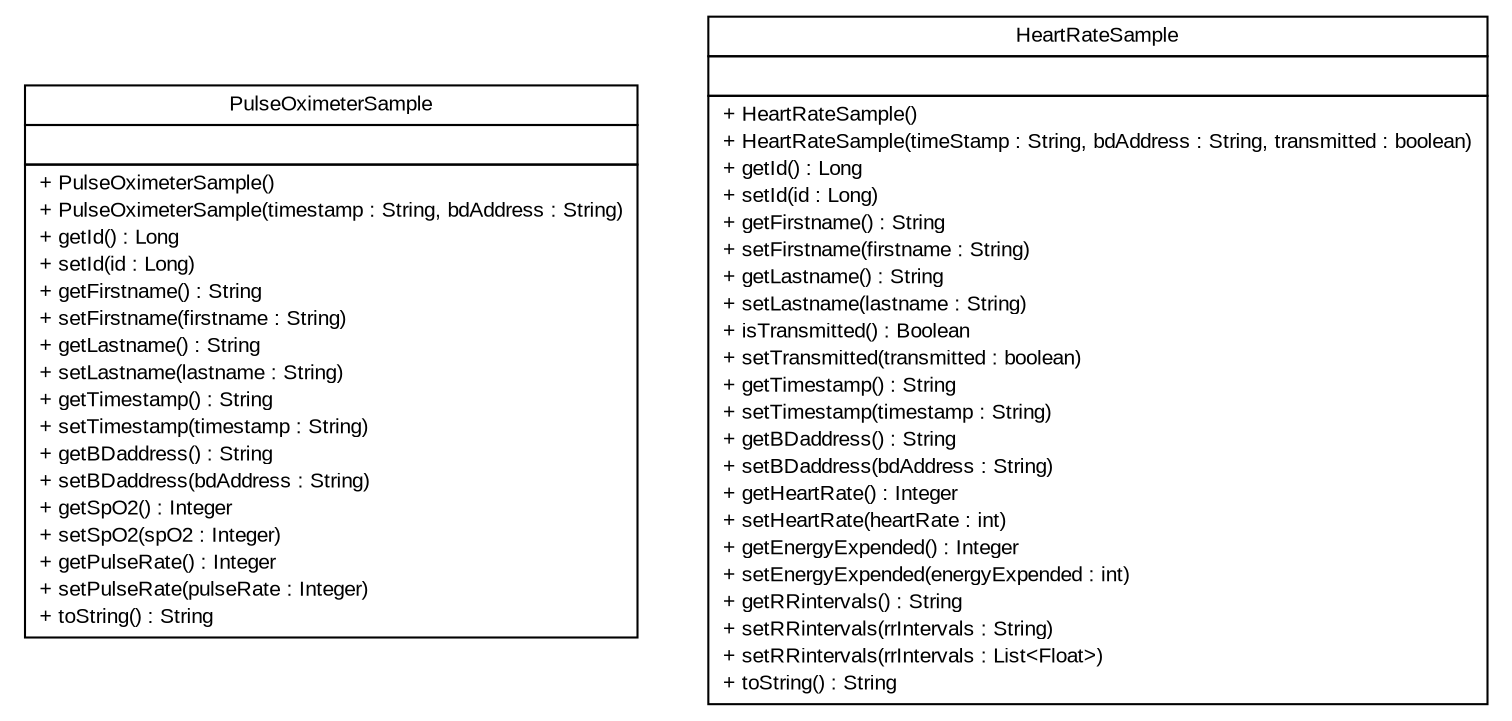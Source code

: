 #!/usr/local/bin/dot
#
# Class diagram 
# Generated by UMLGraph version R5_6 (http://www.umlgraph.org/)
#

digraph G {
	edge [fontname="arial",fontsize=10,labelfontname="arial",labelfontsize=10];
	node [fontname="arial",fontsize=10,shape=plaintext];
	nodesep=0.25;
	ranksep=0.5;
	// de.fhg.fit.biomos.sensorplatform.sample.PulseOximeterSample
	c17 [label=<<table title="de.fhg.fit.biomos.sensorplatform.sample.PulseOximeterSample" border="0" cellborder="1" cellspacing="0" cellpadding="2" port="p" href="./PulseOximeterSample.html">
		<tr><td><table border="0" cellspacing="0" cellpadding="1">
<tr><td align="center" balign="center"> PulseOximeterSample </td></tr>
		</table></td></tr>
		<tr><td><table border="0" cellspacing="0" cellpadding="1">
<tr><td align="left" balign="left">  </td></tr>
		</table></td></tr>
		<tr><td><table border="0" cellspacing="0" cellpadding="1">
<tr><td align="left" balign="left"> + PulseOximeterSample() </td></tr>
<tr><td align="left" balign="left"> + PulseOximeterSample(timestamp : String, bdAddress : String) </td></tr>
<tr><td align="left" balign="left"> + getId() : Long </td></tr>
<tr><td align="left" balign="left"> + setId(id : Long) </td></tr>
<tr><td align="left" balign="left"> + getFirstname() : String </td></tr>
<tr><td align="left" balign="left"> + setFirstname(firstname : String) </td></tr>
<tr><td align="left" balign="left"> + getLastname() : String </td></tr>
<tr><td align="left" balign="left"> + setLastname(lastname : String) </td></tr>
<tr><td align="left" balign="left"> + getTimestamp() : String </td></tr>
<tr><td align="left" balign="left"> + setTimestamp(timestamp : String) </td></tr>
<tr><td align="left" balign="left"> + getBDaddress() : String </td></tr>
<tr><td align="left" balign="left"> + setBDaddress(bdAddress : String) </td></tr>
<tr><td align="left" balign="left"> + getSpO2() : Integer </td></tr>
<tr><td align="left" balign="left"> + setSpO2(spO2 : Integer) </td></tr>
<tr><td align="left" balign="left"> + getPulseRate() : Integer </td></tr>
<tr><td align="left" balign="left"> + setPulseRate(pulseRate : Integer) </td></tr>
<tr><td align="left" balign="left"> + toString() : String </td></tr>
		</table></td></tr>
		</table>>, URL="./PulseOximeterSample.html", fontname="arial", fontcolor="black", fontsize=10.0];
	// de.fhg.fit.biomos.sensorplatform.sample.HeartRateSample
	c18 [label=<<table title="de.fhg.fit.biomos.sensorplatform.sample.HeartRateSample" border="0" cellborder="1" cellspacing="0" cellpadding="2" port="p" href="./HeartRateSample.html">
		<tr><td><table border="0" cellspacing="0" cellpadding="1">
<tr><td align="center" balign="center"> HeartRateSample </td></tr>
		</table></td></tr>
		<tr><td><table border="0" cellspacing="0" cellpadding="1">
<tr><td align="left" balign="left">  </td></tr>
		</table></td></tr>
		<tr><td><table border="0" cellspacing="0" cellpadding="1">
<tr><td align="left" balign="left"> + HeartRateSample() </td></tr>
<tr><td align="left" balign="left"> + HeartRateSample(timeStamp : String, bdAddress : String, transmitted : boolean) </td></tr>
<tr><td align="left" balign="left"> + getId() : Long </td></tr>
<tr><td align="left" balign="left"> + setId(id : Long) </td></tr>
<tr><td align="left" balign="left"> + getFirstname() : String </td></tr>
<tr><td align="left" balign="left"> + setFirstname(firstname : String) </td></tr>
<tr><td align="left" balign="left"> + getLastname() : String </td></tr>
<tr><td align="left" balign="left"> + setLastname(lastname : String) </td></tr>
<tr><td align="left" balign="left"> + isTransmitted() : Boolean </td></tr>
<tr><td align="left" balign="left"> + setTransmitted(transmitted : boolean) </td></tr>
<tr><td align="left" balign="left"> + getTimestamp() : String </td></tr>
<tr><td align="left" balign="left"> + setTimestamp(timestamp : String) </td></tr>
<tr><td align="left" balign="left"> + getBDaddress() : String </td></tr>
<tr><td align="left" balign="left"> + setBDaddress(bdAddress : String) </td></tr>
<tr><td align="left" balign="left"> + getHeartRate() : Integer </td></tr>
<tr><td align="left" balign="left"> + setHeartRate(heartRate : int) </td></tr>
<tr><td align="left" balign="left"> + getEnergyExpended() : Integer </td></tr>
<tr><td align="left" balign="left"> + setEnergyExpended(energyExpended : int) </td></tr>
<tr><td align="left" balign="left"> + getRRintervals() : String </td></tr>
<tr><td align="left" balign="left"> + setRRintervals(rrIntervals : String) </td></tr>
<tr><td align="left" balign="left"> + setRRintervals(rrIntervals : List&lt;Float&gt;) </td></tr>
<tr><td align="left" balign="left"> + toString() : String </td></tr>
		</table></td></tr>
		</table>>, URL="./HeartRateSample.html", fontname="arial", fontcolor="black", fontsize=10.0];
}

